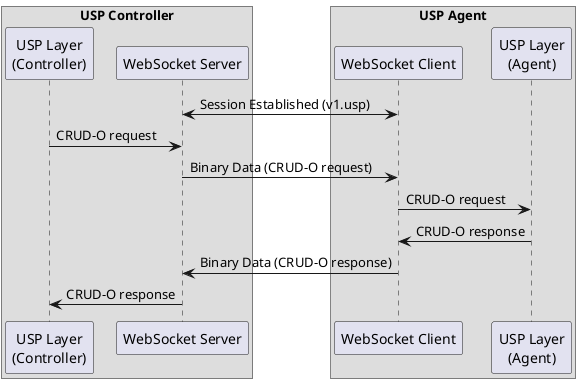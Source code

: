 @startuml

box "USP Controller"
participant "USP Layer\n(Controller)" as C
participant "WebSocket Server" as WS
end box
box "USP Agent"
participant "WebSocket Client" as WC
participant "USP Layer\n(Agent)" as A
end box

WS <-> WC : Session Established (v1.usp)
C -> WS : CRUD-O request
WS -> WC : Binary Data (CRUD-O request)
WC -> A : CRUD-O request
A -> WC : CRUD-O response
WC -> WS : Binary Data (CRUD-O response)
WS -> C : CRUD-O response

@enduml

